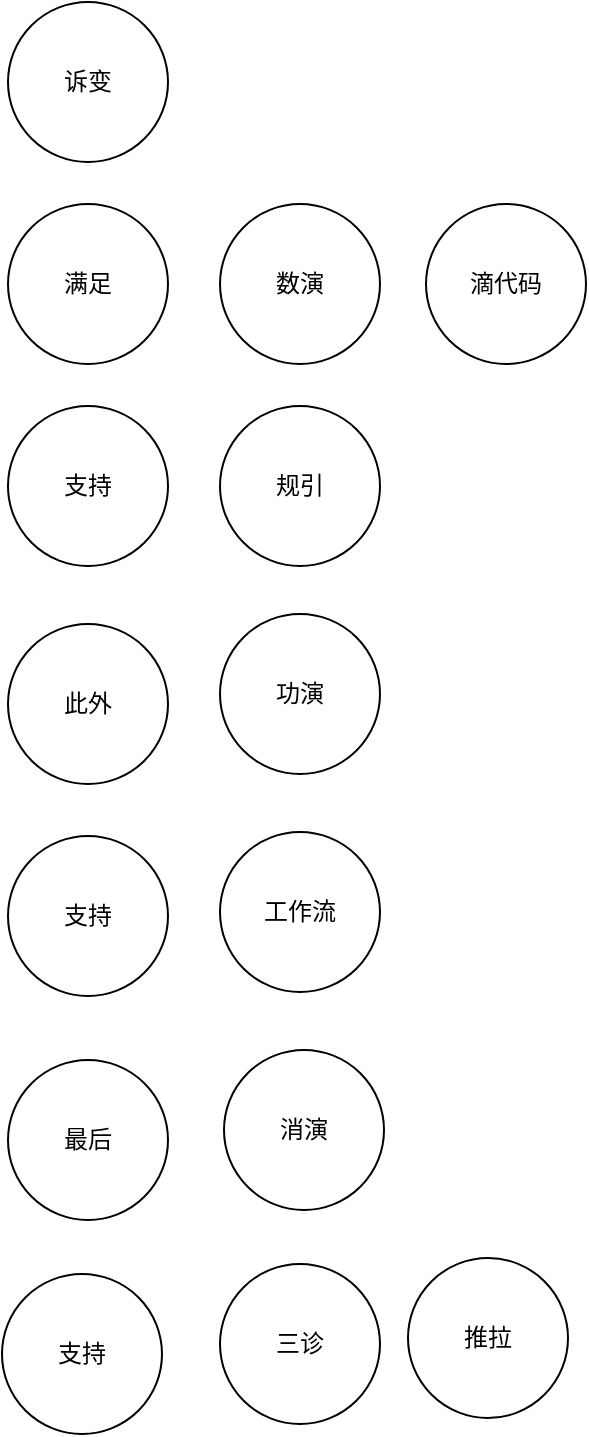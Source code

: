 <mxfile version="24.6.2" type="github">
  <diagram name="第 1 页" id="oRbieZPxxKd4XBJFWahl">
    <mxGraphModel dx="396" dy="1022" grid="0" gridSize="10" guides="1" tooltips="1" connect="1" arrows="1" fold="1" page="0" pageScale="1" pageWidth="827" pageHeight="1169" math="0" shadow="0">
      <root>
        <mxCell id="0" />
        <mxCell id="1" parent="0" />
        <mxCell id="jCL3Zi5yXvt7yF60Tiwd-1" value="诉变" style="ellipse;whiteSpace=wrap;html=1;" vertex="1" parent="1">
          <mxGeometry x="107" y="-76" width="80" height="80" as="geometry" />
        </mxCell>
        <mxCell id="jCL3Zi5yXvt7yF60Tiwd-2" value="满足" style="ellipse;whiteSpace=wrap;html=1;" vertex="1" parent="1">
          <mxGeometry x="107" y="25" width="80" height="80" as="geometry" />
        </mxCell>
        <mxCell id="jCL3Zi5yXvt7yF60Tiwd-3" value="数演" style="ellipse;whiteSpace=wrap;html=1;" vertex="1" parent="1">
          <mxGeometry x="213" y="25" width="80" height="80" as="geometry" />
        </mxCell>
        <mxCell id="jCL3Zi5yXvt7yF60Tiwd-4" value="支持" style="ellipse;whiteSpace=wrap;html=1;" vertex="1" parent="1">
          <mxGeometry x="107" y="126" width="80" height="80" as="geometry" />
        </mxCell>
        <mxCell id="jCL3Zi5yXvt7yF60Tiwd-5" value="规引" style="ellipse;whiteSpace=wrap;html=1;" vertex="1" parent="1">
          <mxGeometry x="213" y="126" width="80" height="80" as="geometry" />
        </mxCell>
        <mxCell id="jCL3Zi5yXvt7yF60Tiwd-6" value="滴代码" style="ellipse;whiteSpace=wrap;html=1;" vertex="1" parent="1">
          <mxGeometry x="316" y="25" width="80" height="80" as="geometry" />
        </mxCell>
        <mxCell id="jCL3Zi5yXvt7yF60Tiwd-7" value="功演" style="ellipse;whiteSpace=wrap;html=1;" vertex="1" parent="1">
          <mxGeometry x="213" y="230" width="80" height="80" as="geometry" />
        </mxCell>
        <mxCell id="jCL3Zi5yXvt7yF60Tiwd-8" value="此外" style="ellipse;whiteSpace=wrap;html=1;" vertex="1" parent="1">
          <mxGeometry x="107" y="235" width="80" height="80" as="geometry" />
        </mxCell>
        <mxCell id="jCL3Zi5yXvt7yF60Tiwd-9" value="支持" style="ellipse;whiteSpace=wrap;html=1;" vertex="1" parent="1">
          <mxGeometry x="107" y="341" width="80" height="80" as="geometry" />
        </mxCell>
        <mxCell id="jCL3Zi5yXvt7yF60Tiwd-10" value="工作流" style="ellipse;whiteSpace=wrap;html=1;" vertex="1" parent="1">
          <mxGeometry x="213" y="339" width="80" height="80" as="geometry" />
        </mxCell>
        <mxCell id="jCL3Zi5yXvt7yF60Tiwd-11" value="消演" style="ellipse;whiteSpace=wrap;html=1;" vertex="1" parent="1">
          <mxGeometry x="215" y="448" width="80" height="80" as="geometry" />
        </mxCell>
        <mxCell id="jCL3Zi5yXvt7yF60Tiwd-12" value="最后" style="ellipse;whiteSpace=wrap;html=1;" vertex="1" parent="1">
          <mxGeometry x="107" y="453" width="80" height="80" as="geometry" />
        </mxCell>
        <mxCell id="jCL3Zi5yXvt7yF60Tiwd-13" value="支持" style="ellipse;whiteSpace=wrap;html=1;" vertex="1" parent="1">
          <mxGeometry x="104" y="560" width="80" height="80" as="geometry" />
        </mxCell>
        <mxCell id="jCL3Zi5yXvt7yF60Tiwd-14" value="三诊" style="ellipse;whiteSpace=wrap;html=1;" vertex="1" parent="1">
          <mxGeometry x="213" y="555" width="80" height="80" as="geometry" />
        </mxCell>
        <mxCell id="jCL3Zi5yXvt7yF60Tiwd-15" value="推拉" style="ellipse;whiteSpace=wrap;html=1;" vertex="1" parent="1">
          <mxGeometry x="307" y="552" width="80" height="80" as="geometry" />
        </mxCell>
      </root>
    </mxGraphModel>
  </diagram>
</mxfile>
